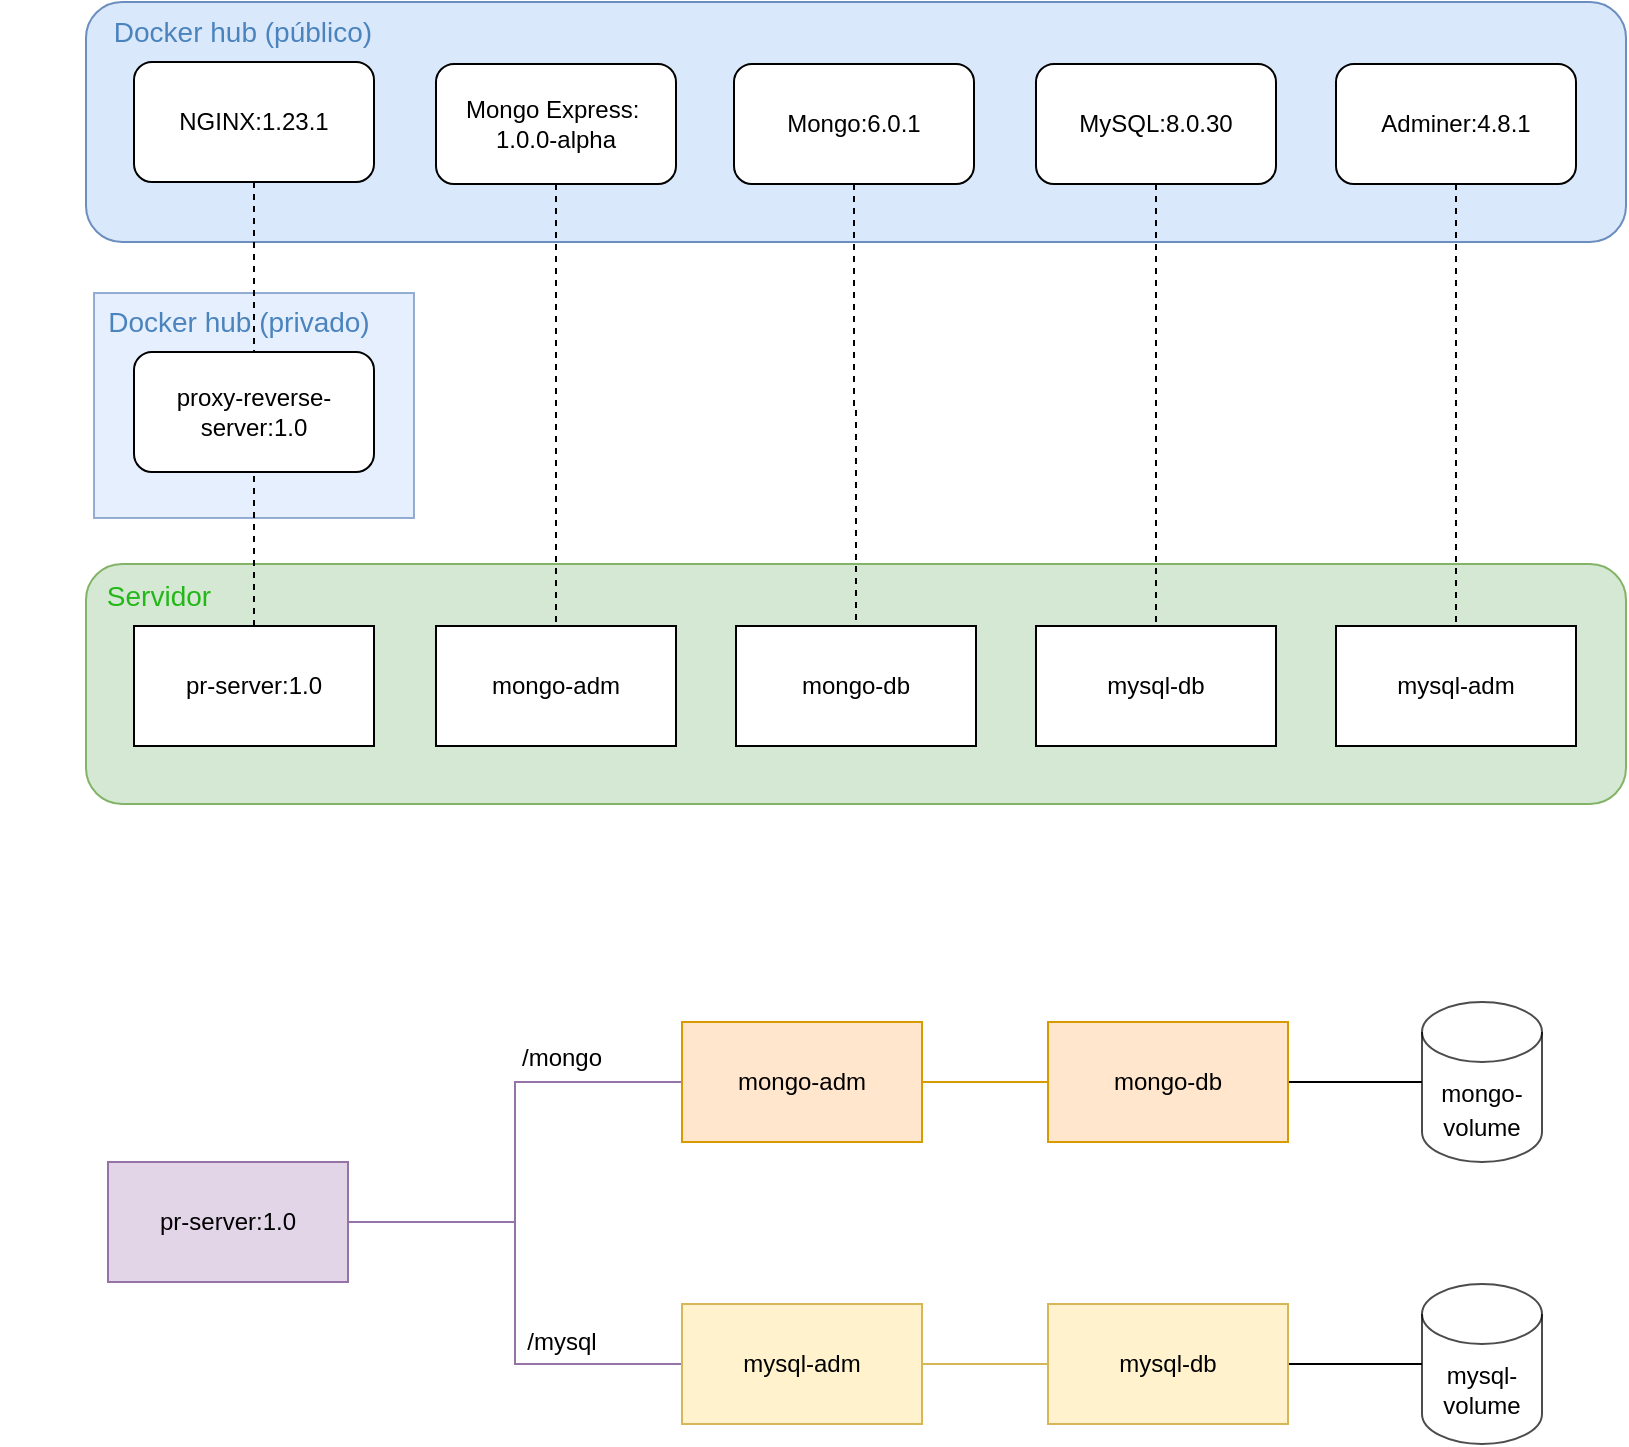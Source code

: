 <mxfile version="20.3.7" type="device"><diagram id="Ygnp0a37fsV2spc4sxjX" name="Página-1"><mxGraphModel dx="1864" dy="579" grid="1" gridSize="10" guides="1" tooltips="1" connect="1" arrows="1" fold="1" page="1" pageScale="1" pageWidth="827" pageHeight="1169" math="0" shadow="0"><root><mxCell id="0"/><mxCell id="1" parent="0"/><mxCell id="X-1yf67UXr2jABJZDoQc-18" value="" style="rounded=1;whiteSpace=wrap;html=1;fillColor=#dae8fc;strokeColor=#6c8ebf;" vertex="1" parent="1"><mxGeometry x="39" y="30" width="770" height="120" as="geometry"/></mxCell><mxCell id="X-1yf67UXr2jABJZDoQc-20" value="" style="rounded=1;whiteSpace=wrap;html=1;fillColor=#d5e8d4;strokeColor=#82b366;" vertex="1" parent="1"><mxGeometry x="39" y="311" width="770" height="120" as="geometry"/></mxCell><mxCell id="X-1yf67UXr2jABJZDoQc-23" value="mysql-adm" style="rounded=0;whiteSpace=wrap;html=1;" vertex="1" parent="1"><mxGeometry x="664" y="342" width="120" height="60" as="geometry"/></mxCell><mxCell id="X-1yf67UXr2jABJZDoQc-24" value="mongo-adm" style="rounded=0;whiteSpace=wrap;html=1;" vertex="1" parent="1"><mxGeometry x="214" y="342" width="120" height="60" as="geometry"/></mxCell><mxCell id="X-1yf67UXr2jABJZDoQc-25" value="mysql-db" style="rounded=0;whiteSpace=wrap;html=1;" vertex="1" parent="1"><mxGeometry x="514" y="342" width="120" height="60" as="geometry"/></mxCell><mxCell id="X-1yf67UXr2jABJZDoQc-26" value="mongo-db" style="rounded=0;whiteSpace=wrap;html=1;" vertex="1" parent="1"><mxGeometry x="364" y="342" width="120" height="60" as="geometry"/></mxCell><mxCell id="X-1yf67UXr2jABJZDoQc-73" style="edgeStyle=orthogonalEdgeStyle;rounded=0;orthogonalLoop=1;jettySize=auto;html=1;dashed=1;fontSize=14;fontColor=#AD9445;endArrow=none;endFill=0;" edge="1" parent="1" source="X-1yf67UXr2jABJZDoQc-30" target="X-1yf67UXr2jABJZDoQc-26"><mxGeometry relative="1" as="geometry"/></mxCell><mxCell id="X-1yf67UXr2jABJZDoQc-30" value="Mongo:6.0.1" style="rounded=1;whiteSpace=wrap;html=1;" vertex="1" parent="1"><mxGeometry x="363" y="61" width="120" height="60" as="geometry"/></mxCell><mxCell id="X-1yf67UXr2jABJZDoQc-72" style="edgeStyle=orthogonalEdgeStyle;rounded=0;orthogonalLoop=1;jettySize=auto;html=1;entryX=0.5;entryY=0;entryDx=0;entryDy=0;dashed=1;fontSize=14;fontColor=#AD9445;endArrow=none;endFill=0;" edge="1" parent="1" source="X-1yf67UXr2jABJZDoQc-32" target="X-1yf67UXr2jABJZDoQc-24"><mxGeometry relative="1" as="geometry"/></mxCell><mxCell id="X-1yf67UXr2jABJZDoQc-32" value="Mongo Express:&amp;nbsp; 1.0.0-alpha" style="rounded=1;whiteSpace=wrap;html=1;" vertex="1" parent="1"><mxGeometry x="214" y="61" width="120" height="60" as="geometry"/></mxCell><mxCell id="X-1yf67UXr2jABJZDoQc-74" style="edgeStyle=orthogonalEdgeStyle;rounded=0;orthogonalLoop=1;jettySize=auto;html=1;dashed=1;fontSize=14;fontColor=#AD9445;endArrow=none;endFill=0;" edge="1" parent="1" source="X-1yf67UXr2jABJZDoQc-34" target="X-1yf67UXr2jABJZDoQc-25"><mxGeometry relative="1" as="geometry"/></mxCell><mxCell id="X-1yf67UXr2jABJZDoQc-34" value="MySQL:8.0.30" style="rounded=1;whiteSpace=wrap;html=1;" vertex="1" parent="1"><mxGeometry x="514" y="61" width="120" height="60" as="geometry"/></mxCell><mxCell id="X-1yf67UXr2jABJZDoQc-75" style="edgeStyle=orthogonalEdgeStyle;rounded=0;orthogonalLoop=1;jettySize=auto;html=1;dashed=1;fontSize=14;fontColor=#AD9445;endArrow=none;endFill=0;" edge="1" parent="1" source="X-1yf67UXr2jABJZDoQc-36" target="X-1yf67UXr2jABJZDoQc-23"><mxGeometry relative="1" as="geometry"/></mxCell><mxCell id="X-1yf67UXr2jABJZDoQc-36" value="Adminer:4.8.1" style="rounded=1;whiteSpace=wrap;html=1;" vertex="1" parent="1"><mxGeometry x="664" y="61" width="120" height="60" as="geometry"/></mxCell><mxCell id="X-1yf67UXr2jABJZDoQc-43" style="edgeStyle=orthogonalEdgeStyle;rounded=0;orthogonalLoop=1;jettySize=auto;html=1;entryX=0;entryY=0.5;entryDx=0;entryDy=0;endArrow=none;endFill=0;fillColor=#e1d5e7;strokeColor=#9673a6;" edge="1" parent="1" source="X-1yf67UXr2jABJZDoQc-38" target="X-1yf67UXr2jABJZDoQc-39"><mxGeometry relative="1" as="geometry"/></mxCell><mxCell id="X-1yf67UXr2jABJZDoQc-44" style="edgeStyle=orthogonalEdgeStyle;rounded=0;orthogonalLoop=1;jettySize=auto;html=1;entryX=0;entryY=0.5;entryDx=0;entryDy=0;endArrow=none;endFill=0;fillColor=#e1d5e7;strokeColor=#9673a6;" edge="1" parent="1" source="X-1yf67UXr2jABJZDoQc-38" target="X-1yf67UXr2jABJZDoQc-42"><mxGeometry relative="1" as="geometry"/></mxCell><mxCell id="X-1yf67UXr2jABJZDoQc-38" value="pr-server:1.0" style="rounded=0;whiteSpace=wrap;html=1;fillColor=#e1d5e7;strokeColor=#9673a6;" vertex="1" parent="1"><mxGeometry x="50" y="610" width="120" height="60" as="geometry"/></mxCell><mxCell id="X-1yf67UXr2jABJZDoQc-45" style="edgeStyle=orthogonalEdgeStyle;rounded=0;orthogonalLoop=1;jettySize=auto;html=1;endArrow=none;endFill=0;fillColor=#ffe6cc;strokeColor=#d79b00;" edge="1" parent="1" source="X-1yf67UXr2jABJZDoQc-39" target="X-1yf67UXr2jABJZDoQc-40"><mxGeometry relative="1" as="geometry"/></mxCell><mxCell id="X-1yf67UXr2jABJZDoQc-39" value="mongo-adm" style="rounded=0;whiteSpace=wrap;html=1;fillColor=#ffe6cc;strokeColor=#d79b00;" vertex="1" parent="1"><mxGeometry x="337" y="540" width="120" height="60" as="geometry"/></mxCell><mxCell id="X-1yf67UXr2jABJZDoQc-78" style="edgeStyle=orthogonalEdgeStyle;rounded=0;orthogonalLoop=1;jettySize=auto;html=1;fontSize=12;fontColor=#000000;endArrow=none;endFill=0;" edge="1" parent="1" source="X-1yf67UXr2jABJZDoQc-40" target="X-1yf67UXr2jABJZDoQc-77"><mxGeometry relative="1" as="geometry"/></mxCell><mxCell id="X-1yf67UXr2jABJZDoQc-40" value="mongo-db" style="rounded=0;whiteSpace=wrap;html=1;fillColor=#ffe6cc;strokeColor=#d79b00;" vertex="1" parent="1"><mxGeometry x="520" y="540" width="120" height="60" as="geometry"/></mxCell><mxCell id="X-1yf67UXr2jABJZDoQc-80" style="edgeStyle=orthogonalEdgeStyle;rounded=0;orthogonalLoop=1;jettySize=auto;html=1;entryX=0;entryY=0.5;entryDx=0;entryDy=0;entryPerimeter=0;fontSize=12;fontColor=#000000;endArrow=none;endFill=0;" edge="1" parent="1" source="X-1yf67UXr2jABJZDoQc-41" target="X-1yf67UXr2jABJZDoQc-79"><mxGeometry relative="1" as="geometry"/></mxCell><mxCell id="X-1yf67UXr2jABJZDoQc-41" value="mysql-db" style="rounded=0;whiteSpace=wrap;html=1;fillColor=#fff2cc;strokeColor=#d6b656;" vertex="1" parent="1"><mxGeometry x="520" y="681" width="120" height="60" as="geometry"/></mxCell><mxCell id="X-1yf67UXr2jABJZDoQc-46" style="edgeStyle=orthogonalEdgeStyle;rounded=0;orthogonalLoop=1;jettySize=auto;html=1;endArrow=none;endFill=0;fillColor=#fff2cc;strokeColor=#d6b656;" edge="1" parent="1" source="X-1yf67UXr2jABJZDoQc-42" target="X-1yf67UXr2jABJZDoQc-41"><mxGeometry relative="1" as="geometry"/></mxCell><mxCell id="X-1yf67UXr2jABJZDoQc-42" value="mysql-adm" style="rounded=0;whiteSpace=wrap;html=1;fillColor=#fff2cc;strokeColor=#d6b656;" vertex="1" parent="1"><mxGeometry x="337" y="681" width="120" height="60" as="geometry"/></mxCell><mxCell id="X-1yf67UXr2jABJZDoQc-51" value="/mongo" style="text;html=1;align=center;verticalAlign=middle;whiteSpace=wrap;rounded=0;" vertex="1" parent="1"><mxGeometry x="247" y="543" width="60" height="30" as="geometry"/></mxCell><mxCell id="X-1yf67UXr2jABJZDoQc-52" value="/mysql" style="text;html=1;align=center;verticalAlign=middle;whiteSpace=wrap;rounded=0;" vertex="1" parent="1"><mxGeometry x="247" y="685" width="60" height="30" as="geometry"/></mxCell><mxCell id="X-1yf67UXr2jABJZDoQc-53" value="&lt;span style=&quot;font-weight: normal;&quot;&gt;Docker hub (público)&lt;/span&gt;" style="text;html=1;strokeColor=none;fillColor=none;align=center;verticalAlign=middle;whiteSpace=wrap;rounded=0;fontColor=#4B84BD;fontStyle=1;fontSize=14;" vertex="1" parent="1"><mxGeometry x="38" y="30" width="159" height="30" as="geometry"/></mxCell><mxCell id="X-1yf67UXr2jABJZDoQc-54" value="&lt;font style=&quot;font-weight: normal;&quot;&gt;Servidor&lt;/font&gt;" style="text;html=1;strokeColor=none;fillColor=none;align=center;verticalAlign=middle;whiteSpace=wrap;rounded=0;fontColor=#23B818;fontStyle=1;fontSize=14;" vertex="1" parent="1"><mxGeometry x="-4" y="312" width="159" height="30" as="geometry"/></mxCell><mxCell id="X-1yf67UXr2jABJZDoQc-64" value="" style="rounded=0;whiteSpace=wrap;html=1;fontSize=14;fillColor=#dae8fc;opacity=70;strokeColor=#6c8ebf;" vertex="1" parent="1"><mxGeometry x="43" y="175.5" width="160" height="112.5" as="geometry"/></mxCell><mxCell id="X-1yf67UXr2jABJZDoQc-65" value="proxy-reverse-server:1.0" style="rounded=1;whiteSpace=wrap;html=1;" vertex="1" parent="1"><mxGeometry x="63" y="205" width="120" height="60" as="geometry"/></mxCell><mxCell id="X-1yf67UXr2jABJZDoQc-66" value="&lt;span style=&quot;font-weight: normal;&quot;&gt;Docker hub (privado)&lt;/span&gt;" style="text;html=1;strokeColor=none;fillColor=none;align=center;verticalAlign=middle;whiteSpace=wrap;rounded=0;fontColor=#4B84BD;fontStyle=1;fontSize=14;" vertex="1" parent="1"><mxGeometry x="36" y="175" width="159" height="30" as="geometry"/></mxCell><mxCell id="X-1yf67UXr2jABJZDoQc-69" style="edgeStyle=orthogonalEdgeStyle;rounded=0;orthogonalLoop=1;jettySize=auto;html=1;entryX=0.5;entryY=1;entryDx=0;entryDy=0;dashed=1;fontSize=14;fontColor=#AD9445;endArrow=none;endFill=0;" edge="1" parent="1" source="X-1yf67UXr2jABJZDoQc-68" target="X-1yf67UXr2jABJZDoQc-65"><mxGeometry relative="1" as="geometry"/></mxCell><mxCell id="X-1yf67UXr2jABJZDoQc-68" value="pr-server:1.0" style="rounded=0;whiteSpace=wrap;html=1;" vertex="1" parent="1"><mxGeometry x="63" y="342" width="120" height="60" as="geometry"/></mxCell><mxCell id="X-1yf67UXr2jABJZDoQc-71" style="edgeStyle=orthogonalEdgeStyle;rounded=0;orthogonalLoop=1;jettySize=auto;html=1;entryX=0.5;entryY=0;entryDx=0;entryDy=0;dashed=1;fontSize=14;fontColor=#AD9445;endArrow=none;endFill=0;" edge="1" parent="1" source="X-1yf67UXr2jABJZDoQc-70" target="X-1yf67UXr2jABJZDoQc-65"><mxGeometry relative="1" as="geometry"/></mxCell><mxCell id="X-1yf67UXr2jABJZDoQc-70" value="NGINX:1.23.1" style="rounded=1;whiteSpace=wrap;html=1;" vertex="1" parent="1"><mxGeometry x="63" y="60" width="120" height="60" as="geometry"/></mxCell><mxCell id="X-1yf67UXr2jABJZDoQc-77" value="&lt;font style=&quot;font-size: 12px;&quot; color=&quot;#000000&quot;&gt;mongo-volume&lt;/font&gt;" style="shape=cylinder3;whiteSpace=wrap;html=1;boundedLbl=1;backgroundOutline=1;size=15;fontSize=14;fontColor=#23B818;fillColor=default;opacity=70;" vertex="1" parent="1"><mxGeometry x="707" y="530" width="60" height="80" as="geometry"/></mxCell><mxCell id="X-1yf67UXr2jABJZDoQc-79" value="mysql-volume" style="shape=cylinder3;whiteSpace=wrap;html=1;boundedLbl=1;backgroundOutline=1;size=15;fontSize=12;fontColor=#000000;fillColor=default;opacity=70;" vertex="1" parent="1"><mxGeometry x="707" y="671" width="60" height="80" as="geometry"/></mxCell></root></mxGraphModel></diagram></mxfile>
